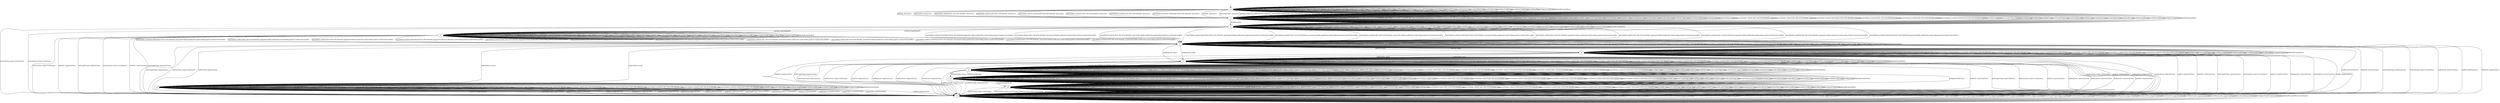 digraph "../results/quicheModels/quiche-BWRCA-CS-0/learnedModel" {
s0 [label=s0];
s1 [label=s1];
s2 [label=s2];
s3 [label=s3];
s4 [label=s4];
s5 [label=s5];
s6 [label=s6];
s7 [label=s7];
s8 [label=s8];
s9 [label=s9];
s10 [label=s10];
s11 [label=s11];
s0 -> s1  [label="initPing_short/retry "];
s0 -> s1  [label="initConClose_short/retry "];
s0 -> s1  [label="initCltHello-vldACK:AES-128-GCM-SHA256_short/retry "];
s0 -> s1  [label="initCltHello-vldACK:AES-256-GCM-SHA384_short/retry "];
s0 -> s1  [label="initCltHello-vldACK:CHACHA20-POLY1305-SHA256_short/retry "];
s0 -> s1  [label="initCltHello-invldACK:AES-128-GCM-SHA256_short/retry "];
s0 -> s1  [label="initCltHello-invldACK:AES-256-GCM-SHA384_short/retry "];
s0 -> s1  [label="initCltHello-invldACK:CHACHA20-POLY1305-SHA256_short/retry "];
s0 -> s1  [label="initNoFr_short/retry "];
s0 -> s1  [label="initUnxpFrType_short/retry "];
s0 -> s0  [label="hndPing_short/ "];
s0 -> s0  [label="hndFin_short/ "];
s0 -> s0  [label="hndNoFr_short/ "];
s0 -> s0  [label="hndUnxpFrType_short/ "];
s0 -> s0  [label="hndConClose_short/ "];
s0 -> s0  [label="hndCert_short/ "];
s0 -> s0  [label="hndEmpCert_short/ "];
s0 -> s0  [label="hndInvldCert_short/ "];
s0 -> s0  [label="hndCertVer_short/ "];
s0 -> s0  [label="VldNewConID_short/ "];
s0 -> s0  [label="InvldNewConID_short/ "];
s0 -> s1  [label="initPing_long/retry "];
s0 -> s1  [label="initConClose_long/retry "];
s0 -> s1  [label="initCltHello-vldACK:AES-128-GCM-SHA256_long/retry "];
s0 -> s1  [label="initCltHello-vldACK:AES-256-GCM-SHA384_long/retry "];
s0 -> s1  [label="initCltHello-vldACK:CHACHA20-POLY1305-SHA256_long/retry "];
s0 -> s1  [label="initCltHello-invldACK:AES-128-GCM-SHA256_long/retry "];
s0 -> s1  [label="initCltHello-invldACK:AES-256-GCM-SHA384_long/retry "];
s0 -> s1  [label="initCltHello-invldACK:CHACHA20-POLY1305-SHA256_long/retry "];
s0 -> s1  [label="initNoFr_long/retry "];
s0 -> s1  [label="initUnxpFrType_long/retry "];
s0 -> s0  [label="hndPing_long/ "];
s0 -> s0  [label="hndFin_long/ "];
s0 -> s0  [label="hndNoFr_long/ "];
s0 -> s0  [label="hndUnxpFrType_long/ "];
s0 -> s0  [label="hndConClose_long/ "];
s0 -> s0  [label="hndCert_long/ "];
s0 -> s0  [label="hndEmpCert_long/ "];
s0 -> s0  [label="hndInvldCert_long/ "];
s0 -> s0  [label="hndCertVer_long/ "];
s0 -> s0  [label="VldNewConID_long/ "];
s0 -> s0  [label="InvldNewConID_long/ "];
s0 -> s0  [label="[IncRetryTkn]/ "];
s0 -> s0  [label="[ChgDestConID-Ori]/ "];
s0 -> s0  [label="[RmPadFrmInitPkts]/ "];
s1 -> s1  [label="initPing_short/retry "];
s1 -> s1  [label="initConClose_short/retry "];
s1 -> s1  [label="initCltHello-vldACK:AES-128-GCM-SHA256_short/retry "];
s1 -> s1  [label="initCltHello-vldACK:AES-256-GCM-SHA384_short/retry "];
s1 -> s1  [label="initCltHello-vldACK:CHACHA20-POLY1305-SHA256_short/retry "];
s1 -> s1  [label="initCltHello-invldACK:AES-128-GCM-SHA256_short/retry "];
s1 -> s1  [label="initCltHello-invldACK:AES-256-GCM-SHA384_short/retry "];
s1 -> s1  [label="initCltHello-invldACK:CHACHA20-POLY1305-SHA256_short/retry "];
s1 -> s1  [label="initNoFr_short/retry "];
s1 -> s1  [label="initUnxpFrType_short/retry "];
s1 -> s1  [label="hndPing_short/ "];
s1 -> s1  [label="hndFin_short/ "];
s1 -> s1  [label="hndNoFr_short/ "];
s1 -> s1  [label="hndUnxpFrType_short/ "];
s1 -> s1  [label="hndConClose_short/ "];
s1 -> s1  [label="hndCert_short/ "];
s1 -> s1  [label="hndEmpCert_short/ "];
s1 -> s1  [label="hndInvldCert_short/ "];
s1 -> s1  [label="hndCertVer_short/ "];
s1 -> s1  [label="VldNewConID_short/ "];
s1 -> s1  [label="InvldNewConID_short/ "];
s1 -> s1  [label="initPing_long/retry "];
s1 -> s1  [label="initConClose_long/retry "];
s1 -> s1  [label="initCltHello-vldACK:AES-128-GCM-SHA256_long/retry "];
s1 -> s1  [label="initCltHello-vldACK:AES-256-GCM-SHA384_long/retry "];
s1 -> s1  [label="initCltHello-vldACK:CHACHA20-POLY1305-SHA256_long/retry "];
s1 -> s1  [label="initCltHello-invldACK:AES-128-GCM-SHA256_long/retry "];
s1 -> s1  [label="initCltHello-invldACK:AES-256-GCM-SHA384_long/retry "];
s1 -> s1  [label="initCltHello-invldACK:CHACHA20-POLY1305-SHA256_long/retry "];
s1 -> s1  [label="initNoFr_long/retry "];
s1 -> s1  [label="initUnxpFrType_long/retry "];
s1 -> s1  [label="hndPing_long/ "];
s1 -> s1  [label="hndFin_long/ "];
s1 -> s1  [label="hndNoFr_long/ "];
s1 -> s1  [label="hndUnxpFrType_long/ "];
s1 -> s1  [label="hndConClose_long/ "];
s1 -> s1  [label="hndCert_long/ "];
s1 -> s1  [label="hndEmpCert_long/ "];
s1 -> s1  [label="hndInvldCert_long/ "];
s1 -> s1  [label="hndCertVer_long/ "];
s1 -> s1  [label="VldNewConID_long/ "];
s1 -> s1  [label="InvldNewConID_long/ "];
s1 -> s2  [label="[IncRetryTkn]/ "];
s1 -> s1  [label="[ChgDestConID-Ori]/ "];
s1 -> s1  [label="[RmPadFrmInitPkts]/ "];
s2 -> s5  [label="initPing_short/PingACK "];
s2 -> s4  [label="initConClose_short/<ConClosed> "];
s2 -> s3  [label="initCltHello-vldACK:AES-128-GCM-SHA256_short/initSvrHello,hndEncExt,hndCertReq,hndCert,hndCertVer,hndFin "];
s2 -> s3  [label="initCltHello-vldACK:AES-256-GCM-SHA384_short/initSvrHello,hndEncExt,hndCertReq,hndCert,hndCertVer,hndFin "];
s2 -> s3  [label="initCltHello-vldACK:CHACHA20-POLY1305-SHA256_short/initSvrHello,hndEncExt,hndCertReq,hndCert,hndCertVer,hndFin "];
s2 -> s3  [label="initCltHello-invldACK:AES-128-GCM-SHA256_short/initSvrHello,hndEncExt,hndCertReq,hndCert,hndCertVer,hndFin "];
s2 -> s3  [label="initCltHello-invldACK:AES-256-GCM-SHA384_short/initSvrHello,hndEncExt,hndCertReq,hndCert,hndCertVer,hndFin "];
s2 -> s3  [label="initCltHello-invldACK:CHACHA20-POLY1305-SHA256_short/initSvrHello,hndEncExt,hndCertReq,hndCert,hndCertVer,hndFin "];
s2 -> s2  [label="initNoFr_short/ "];
s2 -> s2  [label="initUnxpFrType_short/ "];
s2 -> s2  [label="hndPing_short/ "];
s2 -> s2  [label="hndFin_short/ "];
s2 -> s2  [label="hndNoFr_short/ "];
s2 -> s2  [label="hndUnxpFrType_short/ "];
s2 -> s2  [label="hndConClose_short/ "];
s2 -> s2  [label="hndCert_short/ "];
s2 -> s2  [label="hndEmpCert_short/ "];
s2 -> s2  [label="hndInvldCert_short/ "];
s2 -> s2  [label="hndCertVer_short/ "];
s2 -> s2  [label="VldNewConID_short/ "];
s2 -> s2  [label="InvldNewConID_short/ "];
s2 -> s5  [label="initPing_long/PingACK "];
s2 -> s4  [label="initConClose_long/<ConClosed> "];
s2 -> s3  [label="initCltHello-vldACK:AES-128-GCM-SHA256_long/initSvrHello,hndEncExt,hndCertReq,hndCert,hndCertVer,hndFin "];
s2 -> s3  [label="initCltHello-vldACK:AES-256-GCM-SHA384_long/initSvrHello,hndEncExt,hndCertReq,hndCert,hndCertVer,hndFin "];
s2 -> s3  [label="initCltHello-vldACK:CHACHA20-POLY1305-SHA256_long/initSvrHello,hndEncExt,hndCertReq,hndCert,hndCertVer,hndFin "];
s2 -> s3  [label="initCltHello-invldACK:AES-128-GCM-SHA256_long/initSvrHello,hndEncExt,hndCertReq,hndCert,hndCertVer,hndFin "];
s2 -> s3  [label="initCltHello-invldACK:AES-256-GCM-SHA384_long/initSvrHello,hndEncExt,hndCertReq,hndCert,hndCertVer,hndFin "];
s2 -> s3  [label="initCltHello-invldACK:CHACHA20-POLY1305-SHA256_long/initSvrHello,hndEncExt,hndCertReq,hndCert,hndCertVer,hndFin "];
s2 -> s2  [label="initNoFr_long/ "];
s2 -> s2  [label="initUnxpFrType_long/ "];
s2 -> s2  [label="hndPing_long/ "];
s2 -> s2  [label="hndFin_long/ "];
s2 -> s2  [label="hndNoFr_long/ "];
s2 -> s2  [label="hndUnxpFrType_long/ "];
s2 -> s2  [label="hndConClose_long/ "];
s2 -> s2  [label="hndCert_long/ "];
s2 -> s2  [label="hndEmpCert_long/ "];
s2 -> s2  [label="hndInvldCert_long/ "];
s2 -> s2  [label="hndCertVer_long/ "];
s2 -> s2  [label="VldNewConID_long/ "];
s2 -> s2  [label="InvldNewConID_long/ "];
s2 -> s2  [label="[IncRetryTkn]/ "];
s2 -> s2  [label="[ChgDestConID-Ori]/ "];
s2 -> s2  [label="[RmPadFrmInitPkts]/ "];
s3 -> s3  [label="initPing_short/ "];
s3 -> s3  [label="initConClose_short/<ConAct> "];
s3 -> s3  [label="initCltHello-vldACK:AES-128-GCM-SHA256_short/ "];
s3 -> s3  [label="initCltHello-vldACK:AES-256-GCM-SHA384_short/ "];
s3 -> s3  [label="initCltHello-vldACK:CHACHA20-POLY1305-SHA256_short/ "];
s3 -> s3  [label="initCltHello-invldACK:AES-128-GCM-SHA256_short/ "];
s3 -> s3  [label="initCltHello-invldACK:AES-256-GCM-SHA384_short/ "];
s3 -> s3  [label="initCltHello-invldACK:CHACHA20-POLY1305-SHA256_short/ "];
s3 -> s3  [label="initNoFr_short/ "];
s3 -> s3  [label="initUnxpFrType_short/ "];
s3 -> s3  [label="hndPing_short/PingACK "];
s3 -> s4  [label="hndFin_short/ConClose "];
s3 -> s4  [label="hndNoFr_short/ConClose "];
s3 -> s4  [label="hndUnxpFrType_short/ConClose "];
s3 -> s4  [label="hndConClose_short/<ConClosed> "];
s3 -> s8  [label="hndCert_short/ "];
s3 -> s7  [label="hndEmpCert_short/ "];
s3 -> s6  [label="hndInvldCert_short/ "];
s3 -> s4  [label="hndCertVer_short/ConClose "];
s3 -> s3  [label="VldNewConID_short/ "];
s3 -> s3  [label="InvldNewConID_short/ "];
s3 -> s3  [label="initPing_long/ "];
s3 -> s3  [label="initConClose_long/<ConAct> "];
s3 -> s3  [label="initCltHello-vldACK:AES-128-GCM-SHA256_long/ "];
s3 -> s3  [label="initCltHello-vldACK:AES-256-GCM-SHA384_long/ "];
s3 -> s3  [label="initCltHello-vldACK:CHACHA20-POLY1305-SHA256_long/ "];
s3 -> s3  [label="initCltHello-invldACK:AES-128-GCM-SHA256_long/ "];
s3 -> s3  [label="initCltHello-invldACK:AES-256-GCM-SHA384_long/ "];
s3 -> s3  [label="initCltHello-invldACK:CHACHA20-POLY1305-SHA256_long/ "];
s3 -> s3  [label="initNoFr_long/ "];
s3 -> s3  [label="initUnxpFrType_long/ "];
s3 -> s3  [label="hndPing_long/PingACK "];
s3 -> s4  [label="hndFin_long/ConClose "];
s3 -> s4  [label="hndNoFr_long/ConClose "];
s3 -> s4  [label="hndUnxpFrType_long/ConClose "];
s3 -> s4  [label="hndConClose_long/<ConClosed> "];
s3 -> s8  [label="hndCert_long/ "];
s3 -> s7  [label="hndEmpCert_long/ "];
s3 -> s6  [label="hndInvldCert_long/ "];
s3 -> s4  [label="hndCertVer_long/ConClose "];
s3 -> s3  [label="VldNewConID_long/ "];
s3 -> s3  [label="InvldNewConID_long/ "];
s3 -> s3  [label="[IncRetryTkn]/ "];
s3 -> s3  [label="[ChgDestConID-Ori]/ "];
s3 -> s3  [label="[RmPadFrmInitPkts]/ "];
s4 -> s4  [label="initPing_short/<ConClosed> "];
s4 -> s4  [label="initConClose_short/<ConClosed> "];
s4 -> s4  [label="initCltHello-vldACK:AES-128-GCM-SHA256_short/<ConClosed> "];
s4 -> s4  [label="initCltHello-vldACK:AES-256-GCM-SHA384_short/<ConClosed> "];
s4 -> s4  [label="initCltHello-vldACK:CHACHA20-POLY1305-SHA256_short/<ConClosed> "];
s4 -> s4  [label="initCltHello-invldACK:AES-128-GCM-SHA256_short/<ConClosed> "];
s4 -> s4  [label="initCltHello-invldACK:AES-256-GCM-SHA384_short/<ConClosed> "];
s4 -> s4  [label="initCltHello-invldACK:CHACHA20-POLY1305-SHA256_short/<ConClosed> "];
s4 -> s4  [label="initNoFr_short/<ConClosed> "];
s4 -> s4  [label="initUnxpFrType_short/<ConClosed> "];
s4 -> s4  [label="hndPing_short/<ConClosed> "];
s4 -> s4  [label="hndFin_short/<ConClosed> "];
s4 -> s4  [label="hndNoFr_short/<ConClosed> "];
s4 -> s4  [label="hndUnxpFrType_short/<ConClosed> "];
s4 -> s4  [label="hndConClose_short/<ConClosed> "];
s4 -> s4  [label="hndCert_short/<ConClosed> "];
s4 -> s4  [label="hndEmpCert_short/<ConClosed> "];
s4 -> s4  [label="hndInvldCert_short/<ConClosed> "];
s4 -> s4  [label="hndCertVer_short/<ConClosed> "];
s4 -> s4  [label="VldNewConID_short/<ConClosed> "];
s4 -> s4  [label="InvldNewConID_short/<ConClosed> "];
s4 -> s4  [label="initPing_long/<ConClosed> "];
s4 -> s4  [label="initConClose_long/<ConClosed> "];
s4 -> s4  [label="initCltHello-vldACK:AES-128-GCM-SHA256_long/<ConClosed> "];
s4 -> s4  [label="initCltHello-vldACK:AES-256-GCM-SHA384_long/<ConClosed> "];
s4 -> s4  [label="initCltHello-vldACK:CHACHA20-POLY1305-SHA256_long/<ConClosed> "];
s4 -> s4  [label="initCltHello-invldACK:AES-128-GCM-SHA256_long/<ConClosed> "];
s4 -> s4  [label="initCltHello-invldACK:AES-256-GCM-SHA384_long/<ConClosed> "];
s4 -> s4  [label="initCltHello-invldACK:CHACHA20-POLY1305-SHA256_long/<ConClosed> "];
s4 -> s4  [label="initNoFr_long/<ConClosed> "];
s4 -> s4  [label="initUnxpFrType_long/<ConClosed> "];
s4 -> s4  [label="hndPing_long/<ConClosed> "];
s4 -> s4  [label="hndFin_long/<ConClosed> "];
s4 -> s4  [label="hndNoFr_long/<ConClosed> "];
s4 -> s4  [label="hndUnxpFrType_long/<ConClosed> "];
s4 -> s4  [label="hndConClose_long/<ConClosed> "];
s4 -> s4  [label="hndCert_long/<ConClosed> "];
s4 -> s4  [label="hndEmpCert_long/<ConClosed> "];
s4 -> s4  [label="hndInvldCert_long/<ConClosed> "];
s4 -> s4  [label="hndCertVer_long/<ConClosed> "];
s4 -> s4  [label="VldNewConID_long/<ConClosed> "];
s4 -> s4  [label="InvldNewConID_long/<ConClosed> "];
s4 -> s4  [label="[IncRetryTkn]/<ConClosed> "];
s4 -> s4  [label="[ChgDestConID-Ori]/<ConClosed> "];
s4 -> s4  [label="[RmPadFrmInitPkts]/<ConClosed> "];
s5 -> s5  [label="initPing_short/PingACK "];
s5 -> s4  [label="initConClose_short/<ConClosed> "];
s5 -> s3  [label="initCltHello-vldACK:AES-128-GCM-SHA256_short/initSvrHello,hndEncExt,hndCertReq,hndCert,hndCertVer,hndFin "];
s5 -> s3  [label="initCltHello-vldACK:AES-256-GCM-SHA384_short/initSvrHello,hndEncExt,hndCertReq,hndCert,hndCertVer,hndFin "];
s5 -> s3  [label="initCltHello-vldACK:CHACHA20-POLY1305-SHA256_short/initSvrHello,hndEncExt,hndCertReq,hndCert,hndCertVer,hndFin "];
s5 -> s3  [label="initCltHello-invldACK:AES-128-GCM-SHA256_short/initSvrHello,hndEncExt,hndCertReq,hndCert,hndCertVer,hndFin "];
s5 -> s3  [label="initCltHello-invldACK:AES-256-GCM-SHA384_short/initSvrHello,hndEncExt,hndCertReq,hndCert,hndCertVer,hndFin "];
s5 -> s3  [label="initCltHello-invldACK:CHACHA20-POLY1305-SHA256_short/initSvrHello,hndEncExt,hndCertReq,hndCert,hndCertVer,hndFin "];
s5 -> s4  [label="initNoFr_short/ConClose "];
s5 -> s4  [label="initUnxpFrType_short/ConClose "];
s5 -> s5  [label="hndPing_short/ "];
s5 -> s5  [label="hndFin_short/ "];
s5 -> s5  [label="hndNoFr_short/ "];
s5 -> s5  [label="hndUnxpFrType_short/ "];
s5 -> s5  [label="hndConClose_short/ "];
s5 -> s5  [label="hndCert_short/ "];
s5 -> s5  [label="hndEmpCert_short/ "];
s5 -> s5  [label="hndInvldCert_short/ "];
s5 -> s5  [label="hndCertVer_short/ "];
s5 -> s5  [label="VldNewConID_short/ "];
s5 -> s5  [label="InvldNewConID_short/ "];
s5 -> s5  [label="initPing_long/PingACK "];
s5 -> s4  [label="initConClose_long/<ConClosed> "];
s5 -> s3  [label="initCltHello-vldACK:AES-128-GCM-SHA256_long/initSvrHello,hndEncExt,hndCertReq,hndCert,hndCertVer,hndFin "];
s5 -> s3  [label="initCltHello-vldACK:AES-256-GCM-SHA384_long/initSvrHello,hndEncExt,hndCertReq,hndCert,hndCertVer,hndFin "];
s5 -> s3  [label="initCltHello-vldACK:CHACHA20-POLY1305-SHA256_long/initSvrHello,hndEncExt,hndCertReq,hndCert,hndCertVer,hndFin "];
s5 -> s3  [label="initCltHello-invldACK:AES-128-GCM-SHA256_long/initSvrHello,hndEncExt,hndCertReq,hndCert,hndCertVer,hndFin "];
s5 -> s3  [label="initCltHello-invldACK:AES-256-GCM-SHA384_long/initSvrHello,hndEncExt,hndCertReq,hndCert,hndCertVer,hndFin "];
s5 -> s3  [label="initCltHello-invldACK:CHACHA20-POLY1305-SHA256_long/initSvrHello,hndEncExt,hndCertReq,hndCert,hndCertVer,hndFin "];
s5 -> s4  [label="initNoFr_long/ConClose "];
s5 -> s4  [label="initUnxpFrType_long/ConClose "];
s5 -> s5  [label="hndPing_long/ "];
s5 -> s5  [label="hndFin_long/ "];
s5 -> s5  [label="hndNoFr_long/ "];
s5 -> s5  [label="hndUnxpFrType_long/ "];
s5 -> s5  [label="hndConClose_long/ "];
s5 -> s5  [label="hndCert_long/ "];
s5 -> s5  [label="hndEmpCert_long/ "];
s5 -> s5  [label="hndInvldCert_long/ "];
s5 -> s5  [label="hndCertVer_long/ "];
s5 -> s5  [label="VldNewConID_long/ "];
s5 -> s5  [label="InvldNewConID_long/ "];
s5 -> s5  [label="[IncRetryTkn]/ "];
s5 -> s5  [label="[ChgDestConID-Ori]/ "];
s5 -> s5  [label="[RmPadFrmInitPkts]/ "];
s6 -> s6  [label="initPing_short/ "];
s6 -> s6  [label="initConClose_short/<ConAct> "];
s6 -> s6  [label="initCltHello-vldACK:AES-128-GCM-SHA256_short/ "];
s6 -> s6  [label="initCltHello-vldACK:AES-256-GCM-SHA384_short/ "];
s6 -> s6  [label="initCltHello-vldACK:CHACHA20-POLY1305-SHA256_short/ "];
s6 -> s6  [label="initCltHello-invldACK:AES-128-GCM-SHA256_short/ "];
s6 -> s6  [label="initCltHello-invldACK:AES-256-GCM-SHA384_short/ "];
s6 -> s6  [label="initCltHello-invldACK:CHACHA20-POLY1305-SHA256_short/ "];
s6 -> s6  [label="initNoFr_short/ "];
s6 -> s6  [label="initUnxpFrType_short/ "];
s6 -> s6  [label="hndPing_short/PingACK "];
s6 -> s4  [label="hndFin_short/ConClose "];
s6 -> s4  [label="hndNoFr_short/ConClose "];
s6 -> s4  [label="hndUnxpFrType_short/ConClose "];
s6 -> s4  [label="hndConClose_short/<ConClosed> "];
s6 -> s4  [label="hndCert_short/ConClose "];
s6 -> s4  [label="hndEmpCert_short/ConClose "];
s6 -> s4  [label="hndInvldCert_short/ConClose "];
s6 -> s4  [label="hndCertVer_short/ConClose "];
s6 -> s6  [label="VldNewConID_short/ "];
s6 -> s6  [label="InvldNewConID_short/ "];
s6 -> s6  [label="initPing_long/ "];
s6 -> s6  [label="initConClose_long/<ConAct> "];
s6 -> s6  [label="initCltHello-vldACK:AES-128-GCM-SHA256_long/ "];
s6 -> s6  [label="initCltHello-vldACK:AES-256-GCM-SHA384_long/ "];
s6 -> s6  [label="initCltHello-vldACK:CHACHA20-POLY1305-SHA256_long/ "];
s6 -> s6  [label="initCltHello-invldACK:AES-128-GCM-SHA256_long/ "];
s6 -> s6  [label="initCltHello-invldACK:AES-256-GCM-SHA384_long/ "];
s6 -> s6  [label="initCltHello-invldACK:CHACHA20-POLY1305-SHA256_long/ "];
s6 -> s6  [label="initNoFr_long/ "];
s6 -> s6  [label="initUnxpFrType_long/ "];
s6 -> s6  [label="hndPing_long/PingACK "];
s6 -> s4  [label="hndFin_long/ConClose "];
s6 -> s4  [label="hndNoFr_long/ConClose "];
s6 -> s4  [label="hndUnxpFrType_long/ConClose "];
s6 -> s4  [label="hndConClose_long/<ConClosed> "];
s6 -> s4  [label="hndCert_long/ConClose "];
s6 -> s4  [label="hndEmpCert_long/ConClose "];
s6 -> s4  [label="hndInvldCert_long/ConClose "];
s6 -> s4  [label="hndCertVer_long/ConClose "];
s6 -> s6  [label="VldNewConID_long/ "];
s6 -> s6  [label="InvldNewConID_long/ "];
s6 -> s6  [label="[IncRetryTkn]/ "];
s6 -> s6  [label="[ChgDestConID-Ori]/ "];
s6 -> s6  [label="[RmPadFrmInitPkts]/ "];
s7 -> s7  [label="initPing_short/ "];
s7 -> s7  [label="initConClose_short/<ConAct> "];
s7 -> s7  [label="initCltHello-vldACK:AES-128-GCM-SHA256_short/ "];
s7 -> s7  [label="initCltHello-vldACK:AES-256-GCM-SHA384_short/ "];
s7 -> s7  [label="initCltHello-vldACK:CHACHA20-POLY1305-SHA256_short/ "];
s7 -> s7  [label="initCltHello-invldACK:AES-128-GCM-SHA256_short/ "];
s7 -> s7  [label="initCltHello-invldACK:AES-256-GCM-SHA384_short/ "];
s7 -> s7  [label="initCltHello-invldACK:CHACHA20-POLY1305-SHA256_short/ "];
s7 -> s7  [label="initNoFr_short/ "];
s7 -> s7  [label="initUnxpFrType_short/ "];
s7 -> s7  [label="hndPing_short/PingACK "];
s7 -> s9  [label="hndFin_short/VldNewConID,HndshkDone "];
s7 -> s4  [label="hndNoFr_short/ConClose "];
s7 -> s4  [label="hndUnxpFrType_short/ConClose "];
s7 -> s4  [label="hndConClose_short/<ConClosed> "];
s7 -> s4  [label="hndCert_short/ConClose "];
s7 -> s4  [label="hndEmpCert_short/ConClose "];
s7 -> s4  [label="hndInvldCert_short/ConClose "];
s7 -> s4  [label="hndCertVer_short/ConClose "];
s7 -> s7  [label="VldNewConID_short/ "];
s7 -> s7  [label="InvldNewConID_short/ "];
s7 -> s7  [label="initPing_long/ "];
s7 -> s7  [label="initConClose_long/<ConAct> "];
s7 -> s7  [label="initCltHello-vldACK:AES-128-GCM-SHA256_long/ "];
s7 -> s7  [label="initCltHello-vldACK:AES-256-GCM-SHA384_long/ "];
s7 -> s7  [label="initCltHello-vldACK:CHACHA20-POLY1305-SHA256_long/ "];
s7 -> s7  [label="initCltHello-invldACK:AES-128-GCM-SHA256_long/ "];
s7 -> s7  [label="initCltHello-invldACK:AES-256-GCM-SHA384_long/ "];
s7 -> s7  [label="initCltHello-invldACK:CHACHA20-POLY1305-SHA256_long/ "];
s7 -> s7  [label="initNoFr_long/ "];
s7 -> s7  [label="initUnxpFrType_long/ "];
s7 -> s7  [label="hndPing_long/PingACK "];
s7 -> s9  [label="hndFin_long/VldNewConID,HndshkDone "];
s7 -> s4  [label="hndNoFr_long/ConClose "];
s7 -> s4  [label="hndUnxpFrType_long/ConClose "];
s7 -> s4  [label="hndConClose_long/<ConClosed> "];
s7 -> s4  [label="hndCert_long/ConClose "];
s7 -> s4  [label="hndEmpCert_long/ConClose "];
s7 -> s4  [label="hndInvldCert_long/ConClose "];
s7 -> s4  [label="hndCertVer_long/ConClose "];
s7 -> s7  [label="VldNewConID_long/ "];
s7 -> s7  [label="InvldNewConID_long/ "];
s7 -> s7  [label="[IncRetryTkn]/ "];
s7 -> s7  [label="[ChgDestConID-Ori]/ "];
s7 -> s7  [label="[RmPadFrmInitPkts]/ "];
s8 -> s8  [label="initPing_short/ "];
s8 -> s8  [label="initConClose_short/<ConAct> "];
s8 -> s8  [label="initCltHello-vldACK:AES-128-GCM-SHA256_short/ "];
s8 -> s8  [label="initCltHello-vldACK:AES-256-GCM-SHA384_short/ "];
s8 -> s8  [label="initCltHello-vldACK:CHACHA20-POLY1305-SHA256_short/ "];
s8 -> s8  [label="initCltHello-invldACK:AES-128-GCM-SHA256_short/ "];
s8 -> s8  [label="initCltHello-invldACK:AES-256-GCM-SHA384_short/ "];
s8 -> s8  [label="initCltHello-invldACK:CHACHA20-POLY1305-SHA256_short/ "];
s8 -> s8  [label="initNoFr_short/ "];
s8 -> s8  [label="initUnxpFrType_short/ "];
s8 -> s8  [label="hndPing_short/PingACK "];
s8 -> s4  [label="hndFin_short/ConClose "];
s8 -> s4  [label="hndNoFr_short/ConClose "];
s8 -> s4  [label="hndUnxpFrType_short/ConClose "];
s8 -> s4  [label="hndConClose_short/<ConClosed> "];
s8 -> s4  [label="hndCert_short/ConClose "];
s8 -> s4  [label="hndEmpCert_short/ConClose "];
s8 -> s4  [label="hndInvldCert_short/ConClose "];
s8 -> s7  [label="hndCertVer_short/ "];
s8 -> s8  [label="VldNewConID_short/ "];
s8 -> s8  [label="InvldNewConID_short/ "];
s8 -> s8  [label="initPing_long/ "];
s8 -> s8  [label="initConClose_long/<ConAct> "];
s8 -> s8  [label="initCltHello-vldACK:AES-128-GCM-SHA256_long/ "];
s8 -> s8  [label="initCltHello-vldACK:AES-256-GCM-SHA384_long/ "];
s8 -> s8  [label="initCltHello-vldACK:CHACHA20-POLY1305-SHA256_long/ "];
s8 -> s8  [label="initCltHello-invldACK:AES-128-GCM-SHA256_long/ "];
s8 -> s8  [label="initCltHello-invldACK:AES-256-GCM-SHA384_long/ "];
s8 -> s8  [label="initCltHello-invldACK:CHACHA20-POLY1305-SHA256_long/ "];
s8 -> s8  [label="initNoFr_long/ "];
s8 -> s8  [label="initUnxpFrType_long/ "];
s8 -> s8  [label="hndPing_long/PingACK "];
s8 -> s4  [label="hndFin_long/ConClose "];
s8 -> s4  [label="hndNoFr_long/ConClose "];
s8 -> s4  [label="hndUnxpFrType_long/ConClose "];
s8 -> s4  [label="hndConClose_long/<ConClosed> "];
s8 -> s4  [label="hndCert_long/ConClose "];
s8 -> s4  [label="hndEmpCert_long/ConClose "];
s8 -> s4  [label="hndInvldCert_long/ConClose "];
s8 -> s7  [label="hndCertVer_long/ "];
s8 -> s8  [label="VldNewConID_long/ "];
s8 -> s8  [label="InvldNewConID_long/ "];
s8 -> s8  [label="[IncRetryTkn]/ "];
s8 -> s8  [label="[ChgDestConID-Ori]/ "];
s8 -> s8  [label="[RmPadFrmInitPkts]/ "];
s9 -> s9  [label="initPing_short/ "];
s9 -> s9  [label="initConClose_short/<ConAct> "];
s9 -> s9  [label="initCltHello-vldACK:AES-128-GCM-SHA256_short/ "];
s9 -> s9  [label="initCltHello-vldACK:AES-256-GCM-SHA384_short/ "];
s9 -> s9  [label="initCltHello-vldACK:CHACHA20-POLY1305-SHA256_short/ "];
s9 -> s9  [label="initCltHello-invldACK:AES-128-GCM-SHA256_short/ "];
s9 -> s9  [label="initCltHello-invldACK:AES-256-GCM-SHA384_short/ "];
s9 -> s9  [label="initCltHello-invldACK:CHACHA20-POLY1305-SHA256_short/ "];
s9 -> s9  [label="initNoFr_short/ "];
s9 -> s9  [label="initUnxpFrType_short/ "];
s9 -> s9  [label="hndPing_short/ "];
s9 -> s9  [label="hndFin_short/ "];
s9 -> s9  [label="hndNoFr_short/ "];
s9 -> s9  [label="hndUnxpFrType_short/ "];
s9 -> s9  [label="hndConClose_short/<ConAct> "];
s9 -> s9  [label="hndCert_short/ "];
s9 -> s9  [label="hndEmpCert_short/ "];
s9 -> s9  [label="hndInvldCert_short/ "];
s9 -> s9  [label="hndCertVer_short/ "];
s9 -> s11  [label="VldNewConID_short/ "];
s9 -> s4  [label="InvldNewConID_short/ConClose "];
s9 -> s9  [label="initPing_long/ "];
s9 -> s9  [label="initConClose_long/<ConAct> "];
s9 -> s9  [label="initCltHello-vldACK:AES-128-GCM-SHA256_long/ "];
s9 -> s9  [label="initCltHello-vldACK:AES-256-GCM-SHA384_long/ "];
s9 -> s9  [label="initCltHello-vldACK:CHACHA20-POLY1305-SHA256_long/ "];
s9 -> s9  [label="initCltHello-invldACK:AES-128-GCM-SHA256_long/ "];
s9 -> s9  [label="initCltHello-invldACK:AES-256-GCM-SHA384_long/ "];
s9 -> s9  [label="initCltHello-invldACK:CHACHA20-POLY1305-SHA256_long/ "];
s9 -> s9  [label="initNoFr_long/ "];
s9 -> s9  [label="initUnxpFrType_long/ "];
s9 -> s9  [label="hndPing_long/ "];
s9 -> s9  [label="hndFin_long/ "];
s9 -> s9  [label="hndNoFr_long/ "];
s9 -> s9  [label="hndUnxpFrType_long/ "];
s9 -> s9  [label="hndConClose_long/<ConAct> "];
s9 -> s9  [label="hndCert_long/ "];
s9 -> s9  [label="hndEmpCert_long/ "];
s9 -> s9  [label="hndInvldCert_long/ "];
s9 -> s9  [label="hndCertVer_long/ "];
s9 -> s11  [label="VldNewConID_long/ "];
s9 -> s4  [label="InvldNewConID_long/ConClose "];
s9 -> s9  [label="[IncRetryTkn]/ "];
s9 -> s10  [label="[ChgDestConID-Ori]/ "];
s9 -> s9  [label="[RmPadFrmInitPkts]/ "];
s10 -> s10  [label="initPing_short/ "];
s10 -> s4  [label="initConClose_short/<ConClosed> "];
s10 -> s10  [label="initCltHello-vldACK:AES-128-GCM-SHA256_short/ "];
s10 -> s10  [label="initCltHello-vldACK:AES-256-GCM-SHA384_short/ "];
s10 -> s10  [label="initCltHello-vldACK:CHACHA20-POLY1305-SHA256_short/ "];
s10 -> s10  [label="initCltHello-invldACK:AES-128-GCM-SHA256_short/ "];
s10 -> s10  [label="initCltHello-invldACK:AES-256-GCM-SHA384_short/ "];
s10 -> s10  [label="initCltHello-invldACK:CHACHA20-POLY1305-SHA256_short/ "];
s10 -> s10  [label="initNoFr_short/ "];
s10 -> s10  [label="initUnxpFrType_short/ "];
s10 -> s10  [label="hndPing_short/ "];
s10 -> s10  [label="hndFin_short/ "];
s10 -> s10  [label="hndNoFr_short/ "];
s10 -> s10  [label="hndUnxpFrType_short/ "];
s10 -> s4  [label="hndConClose_short/<ConClosed> "];
s10 -> s10  [label="hndCert_short/ "];
s10 -> s10  [label="hndEmpCert_short/ "];
s10 -> s10  [label="hndInvldCert_short/ "];
s10 -> s10  [label="hndCertVer_short/ "];
s10 -> s10  [label="VldNewConID_short/ "];
s10 -> s10  [label="InvldNewConID_short/ "];
s10 -> s10  [label="initPing_long/ "];
s10 -> s4  [label="initConClose_long/<ConClosed> "];
s10 -> s10  [label="initCltHello-vldACK:AES-128-GCM-SHA256_long/ "];
s10 -> s10  [label="initCltHello-vldACK:AES-256-GCM-SHA384_long/ "];
s10 -> s10  [label="initCltHello-vldACK:CHACHA20-POLY1305-SHA256_long/ "];
s10 -> s10  [label="initCltHello-invldACK:AES-128-GCM-SHA256_long/ "];
s10 -> s10  [label="initCltHello-invldACK:AES-256-GCM-SHA384_long/ "];
s10 -> s10  [label="initCltHello-invldACK:CHACHA20-POLY1305-SHA256_long/ "];
s10 -> s10  [label="initNoFr_long/ "];
s10 -> s10  [label="initUnxpFrType_long/ "];
s10 -> s10  [label="hndPing_long/ "];
s10 -> s10  [label="hndFin_long/ "];
s10 -> s10  [label="hndNoFr_long/ "];
s10 -> s10  [label="hndUnxpFrType_long/ "];
s10 -> s4  [label="hndConClose_long/<ConClosed> "];
s10 -> s10  [label="hndCert_long/ "];
s10 -> s10  [label="hndEmpCert_long/ "];
s10 -> s10  [label="hndInvldCert_long/ "];
s10 -> s10  [label="hndCertVer_long/ "];
s10 -> s10  [label="VldNewConID_long/ "];
s10 -> s10  [label="InvldNewConID_long/ "];
s10 -> s10  [label="[IncRetryTkn]/ "];
s10 -> s10  [label="[ChgDestConID-Ori]/ "];
s10 -> s10  [label="[RmPadFrmInitPkts]/ "];
s11 -> s11  [label="initPing_short/ "];
s11 -> s11  [label="initConClose_short/<ConAct> "];
s11 -> s11  [label="initCltHello-vldACK:AES-128-GCM-SHA256_short/ "];
s11 -> s11  [label="initCltHello-vldACK:AES-256-GCM-SHA384_short/ "];
s11 -> s11  [label="initCltHello-vldACK:CHACHA20-POLY1305-SHA256_short/ "];
s11 -> s11  [label="initCltHello-invldACK:AES-128-GCM-SHA256_short/ "];
s11 -> s11  [label="initCltHello-invldACK:AES-256-GCM-SHA384_short/ "];
s11 -> s11  [label="initCltHello-invldACK:CHACHA20-POLY1305-SHA256_short/ "];
s11 -> s11  [label="initNoFr_short/ "];
s11 -> s11  [label="initUnxpFrType_short/ "];
s11 -> s11  [label="hndPing_short/ "];
s11 -> s11  [label="hndFin_short/ "];
s11 -> s11  [label="hndNoFr_short/ "];
s11 -> s11  [label="hndUnxpFrType_short/ "];
s11 -> s11  [label="hndConClose_short/<ConAct> "];
s11 -> s11  [label="hndCert_short/ "];
s11 -> s11  [label="hndEmpCert_short/ "];
s11 -> s11  [label="hndInvldCert_short/ "];
s11 -> s11  [label="hndCertVer_short/ "];
s11 -> s11  [label="VldNewConID_short/ "];
s11 -> s11  [label="InvldNewConID_short/ "];
s11 -> s11  [label="initPing_long/ "];
s11 -> s11  [label="initConClose_long/<ConAct> "];
s11 -> s11  [label="initCltHello-vldACK:AES-128-GCM-SHA256_long/ "];
s11 -> s11  [label="initCltHello-vldACK:AES-256-GCM-SHA384_long/ "];
s11 -> s11  [label="initCltHello-vldACK:CHACHA20-POLY1305-SHA256_long/ "];
s11 -> s11  [label="initCltHello-invldACK:AES-128-GCM-SHA256_long/ "];
s11 -> s11  [label="initCltHello-invldACK:AES-256-GCM-SHA384_long/ "];
s11 -> s11  [label="initCltHello-invldACK:CHACHA20-POLY1305-SHA256_long/ "];
s11 -> s11  [label="initNoFr_long/ "];
s11 -> s11  [label="initUnxpFrType_long/ "];
s11 -> s11  [label="hndPing_long/ "];
s11 -> s11  [label="hndFin_long/ "];
s11 -> s11  [label="hndNoFr_long/ "];
s11 -> s11  [label="hndUnxpFrType_long/ "];
s11 -> s11  [label="hndConClose_long/<ConAct> "];
s11 -> s11  [label="hndCert_long/ "];
s11 -> s11  [label="hndEmpCert_long/ "];
s11 -> s11  [label="hndInvldCert_long/ "];
s11 -> s11  [label="hndCertVer_long/ "];
s11 -> s11  [label="VldNewConID_long/ "];
s11 -> s11  [label="InvldNewConID_long/ "];
s11 -> s11  [label="[IncRetryTkn]/ "];
s11 -> s10  [label="[ChgDestConID-Ori]/ "];
s11 -> s11  [label="[RmPadFrmInitPkts]/ "];
__start0 [label="", shape=none];
__start0 -> s0  [label=""];
}
